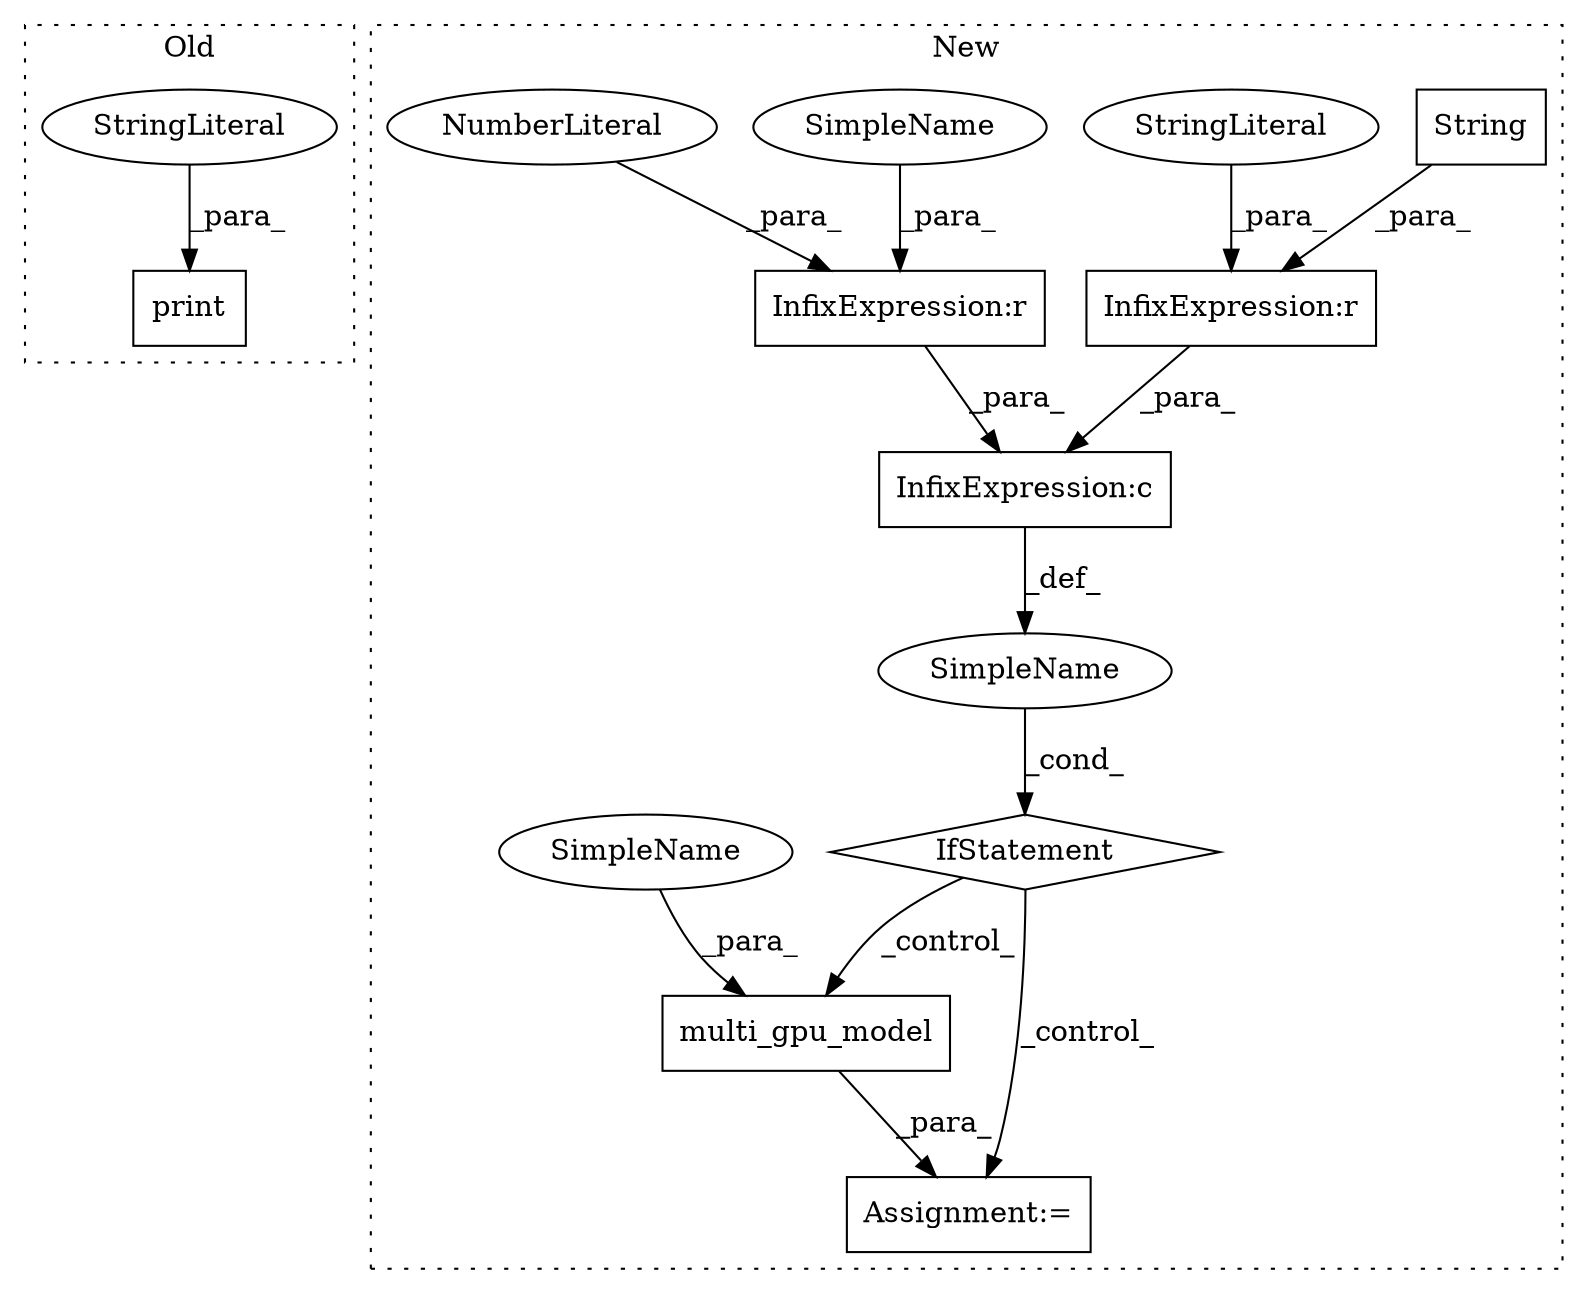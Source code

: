 digraph G {
subgraph cluster0 {
1 [label="print" a="32" s="1239,1271" l="6,1" shape="box"];
5 [label="StringLiteral" a="45" s="1245" l="16" shape="ellipse"];
label = "Old";
style="dotted";
}
subgraph cluster1 {
2 [label="multi_gpu_model" a="32" s="2543,2574" l="16,1" shape="box"];
3 [label="InfixExpression:c" a="27" s="2508" l="4" shape="box"];
4 [label="String" a="32" s="2470,2490" l="7,1" shape="box"];
6 [label="InfixExpression:r" a="27" s="2522" l="3" shape="box"];
7 [label="NumberLiteral" a="34" s="2525" l="1" shape="ellipse"];
8 [label="InfixExpression:r" a="27" s="2491" l="4" shape="box"];
9 [label="SimpleName" a="42" s="" l="" shape="ellipse"];
10 [label="IfStatement" a="25" s="2465,2527" l="4,2" shape="diamond"];
11 [label="StringLiteral" a="45" s="2495" l="12" shape="ellipse"];
12 [label="Assignment:=" a="7" s="2542" l="1" shape="box"];
13 [label="SimpleName" a="42" s="2513" l="9" shape="ellipse"];
14 [label="SimpleName" a="42" s="2565" l="9" shape="ellipse"];
label = "New";
style="dotted";
}
2 -> 12 [label="_para_"];
3 -> 9 [label="_def_"];
4 -> 8 [label="_para_"];
5 -> 1 [label="_para_"];
6 -> 3 [label="_para_"];
7 -> 6 [label="_para_"];
8 -> 3 [label="_para_"];
9 -> 10 [label="_cond_"];
10 -> 2 [label="_control_"];
10 -> 12 [label="_control_"];
11 -> 8 [label="_para_"];
13 -> 6 [label="_para_"];
14 -> 2 [label="_para_"];
}